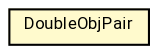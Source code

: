 #!/usr/local/bin/dot
#
# Class diagram 
# Generated by UMLGraph version R5_7_2-60-g0e99a6 (http://www.spinellis.gr/umlgraph/)
#

digraph G {
	graph [fontnames="svg"]
	edge [fontname="Roboto",fontsize=7,labelfontname="Roboto",labelfontsize=7,color="black"];
	node [fontname="Roboto",fontcolor="black",fontsize=8,shape=plaintext,margin=0,width=0,height=0];
	nodesep=0.15;
	ranksep=0.25;
	rankdir=LR;
	// de.lmu.ifi.dbs.elki.utilities.pairs.DoubleObjPair<O>
	c3601471 [label=<<table title="de.lmu.ifi.dbs.elki.utilities.pairs.DoubleObjPair" border="0" cellborder="1" cellspacing="0" cellpadding="2" bgcolor="lemonChiffon" href="DoubleObjPair.html" target="_parent">
		<tr><td><table border="0" cellspacing="0" cellpadding="1">
		<tr><td align="center" balign="center"> <font face="Roboto">DoubleObjPair</font> </td></tr>
		</table></td></tr>
		</table>>, URL="DoubleObjPair.html"];
}

